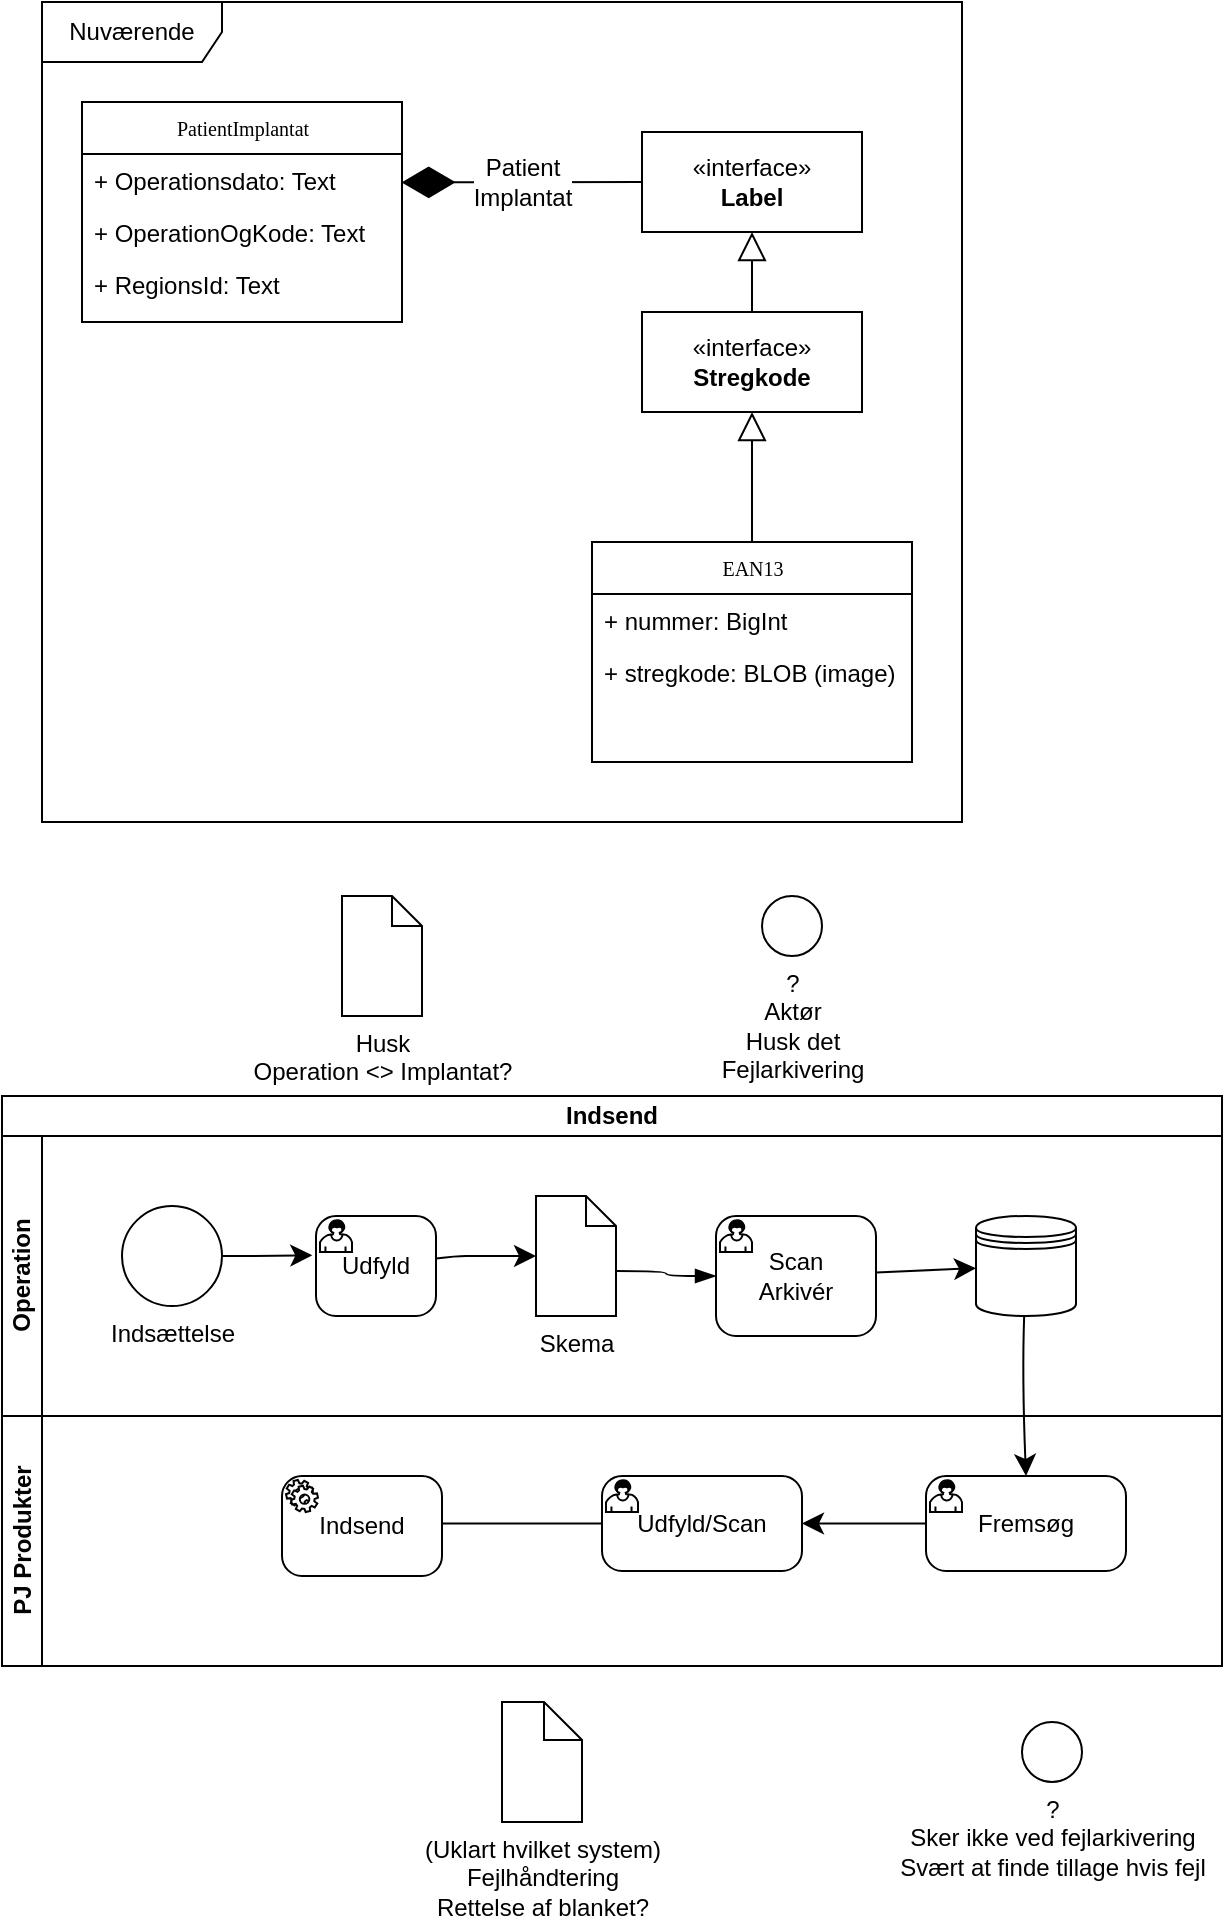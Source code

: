 <mxfile version="24.8.2">
  <diagram name="Page-1" id="c4acf3e9-155e-7222-9cf6-157b1a14988f">
    <mxGraphModel dx="2023" dy="1134" grid="1" gridSize="10" guides="1" tooltips="1" connect="1" arrows="1" fold="1" page="1" pageScale="1" pageWidth="850" pageHeight="1100" background="none" math="0" shadow="0">
      <root>
        <mxCell id="0" />
        <mxCell id="1" parent="0" />
        <mxCell id="5d2195bd80daf111-38" style="edgeStyle=orthogonalEdgeStyle;rounded=0;html=1;dashed=1;labelBackgroundColor=none;startFill=0;endArrow=open;endFill=0;endSize=10;fontFamily=Verdana;fontSize=10;" parent="1" source="17acba5748e5396b-2" edge="1">
          <mxGeometry relative="1" as="geometry">
            <Array as="points">
              <mxPoint x="590" y="721" />
            </Array>
            <mxPoint x="590" y="823" as="targetPoint" />
          </mxGeometry>
        </mxCell>
        <mxCell id="5d2195bd80daf111-40" style="edgeStyle=orthogonalEdgeStyle;rounded=0;html=1;dashed=1;labelBackgroundColor=none;startFill=0;endArrow=open;endFill=0;endSize=10;fontFamily=Verdana;fontSize=10;" parent="1" source="17acba5748e5396b-2" edge="1">
          <mxGeometry relative="1" as="geometry">
            <Array as="points" />
            <mxPoint x="730" y="838" as="targetPoint" />
          </mxGeometry>
        </mxCell>
        <mxCell id="17acba5748e5396b-20" value="PatientImplantat" style="swimlane;html=1;fontStyle=0;childLayout=stackLayout;horizontal=1;startSize=26;fillColor=none;horizontalStack=0;resizeParent=1;resizeLast=0;collapsible=1;marginBottom=0;swimlaneFillColor=#ffffff;rounded=0;shadow=0;comic=0;labelBackgroundColor=none;strokeWidth=1;fontFamily=Verdana;fontSize=10;align=center;" parent="1" vertex="1">
          <mxGeometry x="30" y="60" width="160" height="110" as="geometry" />
        </mxCell>
        <mxCell id="17acba5748e5396b-21" value="+ Operationsdato: Text" style="text;html=1;strokeColor=none;fillColor=none;align=left;verticalAlign=top;spacingLeft=4;spacingRight=4;whiteSpace=wrap;overflow=hidden;rotatable=0;points=[[0,0.5],[1,0.5]];portConstraint=eastwest;" parent="17acba5748e5396b-20" vertex="1">
          <mxGeometry y="26" width="160" height="26" as="geometry" />
        </mxCell>
        <mxCell id="17acba5748e5396b-24" value="+ OperationOgKode: Text" style="text;html=1;strokeColor=none;fillColor=none;align=left;verticalAlign=top;spacingLeft=4;spacingRight=4;whiteSpace=wrap;overflow=hidden;rotatable=0;points=[[0,0.5],[1,0.5]];portConstraint=eastwest;" parent="17acba5748e5396b-20" vertex="1">
          <mxGeometry y="52" width="160" height="26" as="geometry" />
        </mxCell>
        <mxCell id="17acba5748e5396b-26" value="+ RegionsId: Text" style="text;html=1;strokeColor=none;fillColor=none;align=left;verticalAlign=top;spacingLeft=4;spacingRight=4;whiteSpace=wrap;overflow=hidden;rotatable=0;points=[[0,0.5],[1,0.5]];portConstraint=eastwest;" parent="17acba5748e5396b-20" vertex="1">
          <mxGeometry y="78" width="160" height="26" as="geometry" />
        </mxCell>
        <mxCell id="5d2195bd80daf111-35" style="edgeStyle=orthogonalEdgeStyle;rounded=0;html=1;dashed=1;labelBackgroundColor=none;startFill=0;endArrow=open;endFill=0;endSize=10;fontFamily=Verdana;fontSize=10;" parent="1" source="5d2195bd80daf111-9" edge="1">
          <mxGeometry relative="1" as="geometry">
            <Array as="points">
              <mxPoint x="545" y="970" />
              <mxPoint x="545" y="970" />
            </Array>
            <mxPoint x="545" y="1004" as="targetPoint" />
          </mxGeometry>
        </mxCell>
        <mxCell id="5d2195bd80daf111-34" style="edgeStyle=orthogonalEdgeStyle;rounded=0;html=1;dashed=1;labelBackgroundColor=none;startFill=0;endArrow=open;endFill=0;endSize=10;fontFamily=Verdana;fontSize=10;" parent="1" source="5d2195bd80daf111-11" edge="1">
          <mxGeometry relative="1" as="geometry">
            <Array as="points">
              <mxPoint x="410" y="1029" />
              <mxPoint x="410" y="1029" />
            </Array>
            <mxPoint x="490" y="1029" as="targetPoint" />
          </mxGeometry>
        </mxCell>
        <mxCell id="5d2195bd80daf111-26" style="edgeStyle=orthogonalEdgeStyle;rounded=0;html=1;dashed=1;labelBackgroundColor=none;startFill=0;endArrow=open;endFill=0;endSize=10;fontFamily=Verdana;fontSize=10;" parent="1" source="5d2195bd80daf111-15" edge="1">
          <mxGeometry relative="1" as="geometry">
            <Array as="points" />
            <mxPoint x="685" y="300" as="targetPoint" />
          </mxGeometry>
        </mxCell>
        <mxCell id="tlZxDuWyrntbOSsby_MM-2" value="EAN13" style="swimlane;html=1;fontStyle=0;childLayout=stackLayout;horizontal=1;startSize=26;fillColor=none;horizontalStack=0;resizeParent=1;resizeLast=0;collapsible=1;marginBottom=0;swimlaneFillColor=#ffffff;rounded=0;shadow=0;comic=0;labelBackgroundColor=none;strokeWidth=1;fontFamily=Verdana;fontSize=10;align=center;" vertex="1" parent="1">
          <mxGeometry x="285" y="280" width="160" height="110" as="geometry" />
        </mxCell>
        <mxCell id="tlZxDuWyrntbOSsby_MM-3" value="+ nummer: BigInt" style="text;html=1;strokeColor=none;fillColor=none;align=left;verticalAlign=top;spacingLeft=4;spacingRight=4;whiteSpace=wrap;overflow=hidden;rotatable=0;points=[[0,0.5],[1,0.5]];portConstraint=eastwest;" vertex="1" parent="tlZxDuWyrntbOSsby_MM-2">
          <mxGeometry y="26" width="160" height="26" as="geometry" />
        </mxCell>
        <mxCell id="tlZxDuWyrntbOSsby_MM-4" value="+ stregkode: BLOB (image)" style="text;html=1;strokeColor=none;fillColor=none;align=left;verticalAlign=top;spacingLeft=4;spacingRight=4;whiteSpace=wrap;overflow=hidden;rotatable=0;points=[[0,0.5],[1,0.5]];portConstraint=eastwest;" vertex="1" parent="tlZxDuWyrntbOSsby_MM-2">
          <mxGeometry y="52" width="160" height="26" as="geometry" />
        </mxCell>
        <mxCell id="tlZxDuWyrntbOSsby_MM-6" value="«interface»&lt;br&gt;&lt;b&gt;Stregkode&lt;/b&gt;" style="html=1;whiteSpace=wrap;" vertex="1" parent="1">
          <mxGeometry x="310" y="165" width="110" height="50" as="geometry" />
        </mxCell>
        <mxCell id="tlZxDuWyrntbOSsby_MM-7" value="«interface»&lt;br&gt;&lt;b&gt;Label&lt;/b&gt;" style="html=1;whiteSpace=wrap;" vertex="1" parent="1">
          <mxGeometry x="310" y="75" width="110" height="50" as="geometry" />
        </mxCell>
        <mxCell id="tlZxDuWyrntbOSsby_MM-9" value="Patient&lt;div&gt;Implantat&lt;/div&gt;" style="endArrow=diamondThin;endFill=1;endSize=24;html=1;rounded=0;fontSize=12;curved=1;exitX=0;exitY=0.5;exitDx=0;exitDy=0;entryX=0.391;entryY=0.22;entryDx=0;entryDy=0;entryPerimeter=0;" edge="1" parent="1" source="tlZxDuWyrntbOSsby_MM-7" target="tlZxDuWyrntbOSsby_MM-1">
          <mxGeometry width="160" relative="1" as="geometry">
            <mxPoint x="310" y="110" as="sourcePoint" />
            <mxPoint x="320" y="20" as="targetPoint" />
            <Array as="points">
              <mxPoint x="250" y="100" />
            </Array>
          </mxGeometry>
        </mxCell>
        <mxCell id="tlZxDuWyrntbOSsby_MM-10" value="" style="endArrow=block;endFill=0;endSize=12;html=1;rounded=0;fontSize=12;curved=1;entryX=0.5;entryY=1;entryDx=0;entryDy=0;exitX=0.5;exitY=0;exitDx=0;exitDy=0;" edge="1" parent="1" source="tlZxDuWyrntbOSsby_MM-6" target="tlZxDuWyrntbOSsby_MM-7">
          <mxGeometry width="160" relative="1" as="geometry">
            <mxPoint x="338.57" y="165" as="sourcePoint" />
            <mxPoint x="391" y="265" as="targetPoint" />
            <Array as="points" />
          </mxGeometry>
        </mxCell>
        <mxCell id="tlZxDuWyrntbOSsby_MM-13" value="" style="endArrow=block;endFill=0;endSize=12;html=1;rounded=0;fontSize=12;curved=1;entryX=0.5;entryY=1;entryDx=0;entryDy=0;" edge="1" parent="1" source="tlZxDuWyrntbOSsby_MM-2" target="tlZxDuWyrntbOSsby_MM-6">
          <mxGeometry width="160" relative="1" as="geometry">
            <mxPoint x="375" y="175" as="sourcePoint" />
            <mxPoint x="375" y="135" as="targetPoint" />
            <Array as="points" />
          </mxGeometry>
        </mxCell>
        <mxCell id="tlZxDuWyrntbOSsby_MM-1" value="Nuværende" style="shape=umlFrame;whiteSpace=wrap;html=1;pointerEvents=0;width=90;height=30;" vertex="1" parent="1">
          <mxGeometry x="10" y="10" width="460" height="410" as="geometry" />
        </mxCell>
        <mxCell id="tlZxDuWyrntbOSsby_MM-15" value="Indsend" style="swimlane;html=1;childLayout=stackLayout;resizeParent=1;resizeParentMax=0;horizontal=1;startSize=20;horizontalStack=0;whiteSpace=wrap;" vertex="1" parent="1">
          <mxGeometry x="-10" y="557" width="610" height="285" as="geometry" />
        </mxCell>
        <mxCell id="tlZxDuWyrntbOSsby_MM-16" value="Operation" style="swimlane;html=1;startSize=20;horizontal=0;" vertex="1" parent="tlZxDuWyrntbOSsby_MM-15">
          <mxGeometry y="20" width="610" height="140" as="geometry" />
        </mxCell>
        <mxCell id="tlZxDuWyrntbOSsby_MM-20" value="" style="shape=datastore;html=1;labelPosition=center;verticalLabelPosition=bottom;align=center;verticalAlign=top;" vertex="1" parent="tlZxDuWyrntbOSsby_MM-16">
          <mxGeometry x="487" y="40" width="50" height="50" as="geometry" />
        </mxCell>
        <mxCell id="tlZxDuWyrntbOSsby_MM-37" value="Udfyld" style="points=[[0.25,0,0],[0.5,0,0],[0.75,0,0],[1,0.25,0],[1,0.5,0],[1,0.75,0],[0.75,1,0],[0.5,1,0],[0.25,1,0],[0,0.75,0],[0,0.5,0],[0,0.25,0]];shape=mxgraph.bpmn.task;whiteSpace=wrap;rectStyle=rounded;size=10;html=1;container=1;expand=0;collapsible=0;taskMarker=user;" vertex="1" parent="tlZxDuWyrntbOSsby_MM-16">
          <mxGeometry x="157" y="40" width="60" height="50" as="geometry" />
        </mxCell>
        <mxCell id="tlZxDuWyrntbOSsby_MM-47" value="" style="edgeStyle=none;curved=1;rounded=0;orthogonalLoop=1;jettySize=auto;html=1;fontSize=12;startSize=8;endSize=8;" edge="1" parent="tlZxDuWyrntbOSsby_MM-16" source="tlZxDuWyrntbOSsby_MM-39" target="tlZxDuWyrntbOSsby_MM-20">
          <mxGeometry relative="1" as="geometry" />
        </mxCell>
        <mxCell id="tlZxDuWyrntbOSsby_MM-39" value="Scan&lt;div&gt;Arkivér&lt;/div&gt;" style="points=[[0.25,0,0],[0.5,0,0],[0.75,0,0],[1,0.25,0],[1,0.5,0],[1,0.75,0],[0.75,1,0],[0.5,1,0],[0.25,1,0],[0,0.75,0],[0,0.5,0],[0,0.25,0]];shape=mxgraph.bpmn.task;whiteSpace=wrap;rectStyle=rounded;size=10;html=1;container=1;expand=0;collapsible=0;taskMarker=user;" vertex="1" parent="tlZxDuWyrntbOSsby_MM-16">
          <mxGeometry x="357" y="40" width="80" height="60" as="geometry" />
        </mxCell>
        <mxCell id="tlZxDuWyrntbOSsby_MM-19" value="Skema" style="shape=mxgraph.bpmn.data;labelPosition=center;verticalLabelPosition=bottom;align=center;verticalAlign=top;size=15;html=1;" vertex="1" parent="tlZxDuWyrntbOSsby_MM-16">
          <mxGeometry x="267" y="30" width="40" height="60" as="geometry" />
        </mxCell>
        <mxCell id="tlZxDuWyrntbOSsby_MM-38" value="" style="edgeStyle=none;curved=1;rounded=0;orthogonalLoop=1;jettySize=auto;html=1;fontSize=12;startSize=8;endSize=8;" edge="1" parent="tlZxDuWyrntbOSsby_MM-16" source="tlZxDuWyrntbOSsby_MM-37" target="tlZxDuWyrntbOSsby_MM-19">
          <mxGeometry relative="1" as="geometry">
            <Array as="points">
              <mxPoint x="227" y="60" />
              <mxPoint x="237" y="60" />
            </Array>
          </mxGeometry>
        </mxCell>
        <mxCell id="tlZxDuWyrntbOSsby_MM-45" value="" style="edgeStyle=elbowEdgeStyle;fontSize=12;html=1;endArrow=blockThin;endFill=1;rounded=0;startSize=8;endSize=8;curved=1;exitX=0;exitY=0;exitDx=40;exitDy=37.5;exitPerimeter=0;entryX=0;entryY=0.5;entryDx=0;entryDy=0;entryPerimeter=0;" edge="1" parent="tlZxDuWyrntbOSsby_MM-16" source="tlZxDuWyrntbOSsby_MM-19" target="tlZxDuWyrntbOSsby_MM-39">
          <mxGeometry width="160" relative="1" as="geometry">
            <mxPoint x="367" y="300" as="sourcePoint" />
            <mxPoint x="517" y="300" as="targetPoint" />
          </mxGeometry>
        </mxCell>
        <mxCell id="tlZxDuWyrntbOSsby_MM-49" value="" style="edgeStyle=none;curved=1;rounded=0;orthogonalLoop=1;jettySize=auto;html=1;fontSize=12;startSize=8;endSize=8;entryX=-0.031;entryY=0.393;entryDx=0;entryDy=0;entryPerimeter=0;" edge="1" parent="tlZxDuWyrntbOSsby_MM-16" source="tlZxDuWyrntbOSsby_MM-48" target="tlZxDuWyrntbOSsby_MM-37">
          <mxGeometry relative="1" as="geometry">
            <mxPoint x="150" y="60" as="targetPoint" />
            <Array as="points">
              <mxPoint x="130" y="60" />
            </Array>
          </mxGeometry>
        </mxCell>
        <mxCell id="tlZxDuWyrntbOSsby_MM-48" value="Indsættelse" style="points=[[0.145,0.145,0],[0.5,0,0],[0.855,0.145,0],[1,0.5,0],[0.855,0.855,0],[0.5,1,0],[0.145,0.855,0],[0,0.5,0]];shape=mxgraph.bpmn.event;html=1;verticalLabelPosition=bottom;labelBackgroundColor=#ffffff;verticalAlign=top;align=center;perimeter=ellipsePerimeter;outlineConnect=0;aspect=fixed;outline=standard;symbol=general;" vertex="1" parent="tlZxDuWyrntbOSsby_MM-16">
          <mxGeometry x="60" y="35" width="50" height="50" as="geometry" />
        </mxCell>
        <mxCell id="tlZxDuWyrntbOSsby_MM-17" value="PJ Produkter" style="swimlane;html=1;startSize=20;horizontal=0;" vertex="1" parent="tlZxDuWyrntbOSsby_MM-15">
          <mxGeometry y="160" width="610" height="125" as="geometry" />
        </mxCell>
        <mxCell id="tlZxDuWyrntbOSsby_MM-60" value="" style="edgeStyle=none;curved=1;rounded=0;orthogonalLoop=1;jettySize=auto;html=1;fontSize=12;startSize=8;endSize=8;" edge="1" parent="tlZxDuWyrntbOSsby_MM-17" source="tlZxDuWyrntbOSsby_MM-53" target="tlZxDuWyrntbOSsby_MM-59">
          <mxGeometry relative="1" as="geometry" />
        </mxCell>
        <mxCell id="tlZxDuWyrntbOSsby_MM-53" value="Fremsøg" style="points=[[0.25,0,0],[0.5,0,0],[0.75,0,0],[1,0.25,0],[1,0.5,0],[1,0.75,0],[0.75,1,0],[0.5,1,0],[0.25,1,0],[0,0.75,0],[0,0.5,0],[0,0.25,0]];shape=mxgraph.bpmn.task;whiteSpace=wrap;rectStyle=rounded;size=10;html=1;container=1;expand=0;collapsible=0;taskMarker=user;" vertex="1" parent="tlZxDuWyrntbOSsby_MM-17">
          <mxGeometry x="462" y="30" width="100" height="47.5" as="geometry" />
        </mxCell>
        <mxCell id="tlZxDuWyrntbOSsby_MM-70" value="" style="edgeStyle=none;curved=1;rounded=0;orthogonalLoop=1;jettySize=auto;html=1;fontSize=12;startSize=8;endSize=8;" edge="1" parent="tlZxDuWyrntbOSsby_MM-17" source="tlZxDuWyrntbOSsby_MM-59">
          <mxGeometry relative="1" as="geometry">
            <mxPoint x="170" y="53.75" as="targetPoint" />
          </mxGeometry>
        </mxCell>
        <mxCell id="tlZxDuWyrntbOSsby_MM-59" value="Udfyld/Scan" style="points=[[0.25,0,0],[0.5,0,0],[0.75,0,0],[1,0.25,0],[1,0.5,0],[1,0.75,0],[0.75,1,0],[0.5,1,0],[0.25,1,0],[0,0.75,0],[0,0.5,0],[0,0.25,0]];shape=mxgraph.bpmn.task;whiteSpace=wrap;rectStyle=rounded;size=10;html=1;container=1;expand=0;collapsible=0;taskMarker=user;" vertex="1" parent="tlZxDuWyrntbOSsby_MM-17">
          <mxGeometry x="300" y="30" width="100" height="47.5" as="geometry" />
        </mxCell>
        <mxCell id="tlZxDuWyrntbOSsby_MM-68" value="Indsend" style="points=[[0.25,0,0],[0.5,0,0],[0.75,0,0],[1,0.25,0],[1,0.5,0],[1,0.75,0],[0.75,1,0],[0.5,1,0],[0.25,1,0],[0,0.75,0],[0,0.5,0],[0,0.25,0]];shape=mxgraph.bpmn.task;whiteSpace=wrap;rectStyle=rounded;size=10;html=1;container=1;expand=0;collapsible=0;taskMarker=service;" vertex="1" parent="tlZxDuWyrntbOSsby_MM-17">
          <mxGeometry x="140" y="30" width="80" height="50" as="geometry" />
        </mxCell>
        <mxCell id="tlZxDuWyrntbOSsby_MM-51" value="" style="edgeStyle=none;curved=1;rounded=0;orthogonalLoop=1;jettySize=auto;html=1;fontSize=12;startSize=8;endSize=8;entryX=0.5;entryY=0;entryDx=0;entryDy=0;entryPerimeter=0;" edge="1" parent="tlZxDuWyrntbOSsby_MM-15" source="tlZxDuWyrntbOSsby_MM-20" target="tlZxDuWyrntbOSsby_MM-53">
          <mxGeometry relative="1" as="geometry">
            <mxPoint x="512" y="170" as="targetPoint" />
            <Array as="points">
              <mxPoint x="510" y="140" />
            </Array>
          </mxGeometry>
        </mxCell>
        <mxCell id="tlZxDuWyrntbOSsby_MM-58" value="&lt;div&gt;Husk&lt;/div&gt;Operation &amp;lt;&amp;gt; Implantat?" style="shape=mxgraph.bpmn.data;labelPosition=center;verticalLabelPosition=bottom;align=center;verticalAlign=top;size=15;html=1;" vertex="1" parent="1">
          <mxGeometry x="160" y="457" width="40" height="60" as="geometry" />
        </mxCell>
        <mxCell id="tlZxDuWyrntbOSsby_MM-56" value="?&lt;div&gt;Aktør&lt;/div&gt;&lt;div&gt;Husk det&lt;/div&gt;&lt;div&gt;Fejlarkivering&lt;/div&gt;" style="points=[[0.145,0.145,0],[0.5,0,0],[0.855,0.145,0],[1,0.5,0],[0.855,0.855,0],[0.5,1,0],[0.145,0.855,0],[0,0.5,0]];shape=mxgraph.bpmn.event;html=1;verticalLabelPosition=bottom;labelBackgroundColor=#ffffff;verticalAlign=top;align=center;perimeter=ellipsePerimeter;outlineConnect=0;aspect=fixed;outline=standard;symbol=general;" vertex="1" parent="1">
          <mxGeometry x="370" y="457" width="30" height="30" as="geometry" />
        </mxCell>
        <mxCell id="tlZxDuWyrntbOSsby_MM-57" value="?&lt;div&gt;Sker ikke ved fejlarkivering&lt;br&gt;&lt;div&gt;Svært at finde tillage hvis fejl&lt;/div&gt;&lt;/div&gt;" style="points=[[0.145,0.145,0],[0.5,0,0],[0.855,0.145,0],[1,0.5,0],[0.855,0.855,0],[0.5,1,0],[0.145,0.855,0],[0,0.5,0]];shape=mxgraph.bpmn.event;html=1;verticalLabelPosition=bottom;labelBackgroundColor=#ffffff;verticalAlign=top;align=center;perimeter=ellipsePerimeter;outlineConnect=0;aspect=fixed;outline=standard;symbol=general;" vertex="1" parent="1">
          <mxGeometry x="500" y="870" width="30" height="30" as="geometry" />
        </mxCell>
        <mxCell id="tlZxDuWyrntbOSsby_MM-71" value="&lt;div&gt;(Uklart hvilket system)&lt;/div&gt;Fejlhåndtering&lt;div&gt;Rettelse af blanket?&lt;/div&gt;" style="shape=mxgraph.bpmn.data;labelPosition=center;verticalLabelPosition=bottom;align=center;verticalAlign=top;size=19;html=1;" vertex="1" parent="1">
          <mxGeometry x="240" y="860" width="40" height="60" as="geometry" />
        </mxCell>
      </root>
    </mxGraphModel>
  </diagram>
</mxfile>
